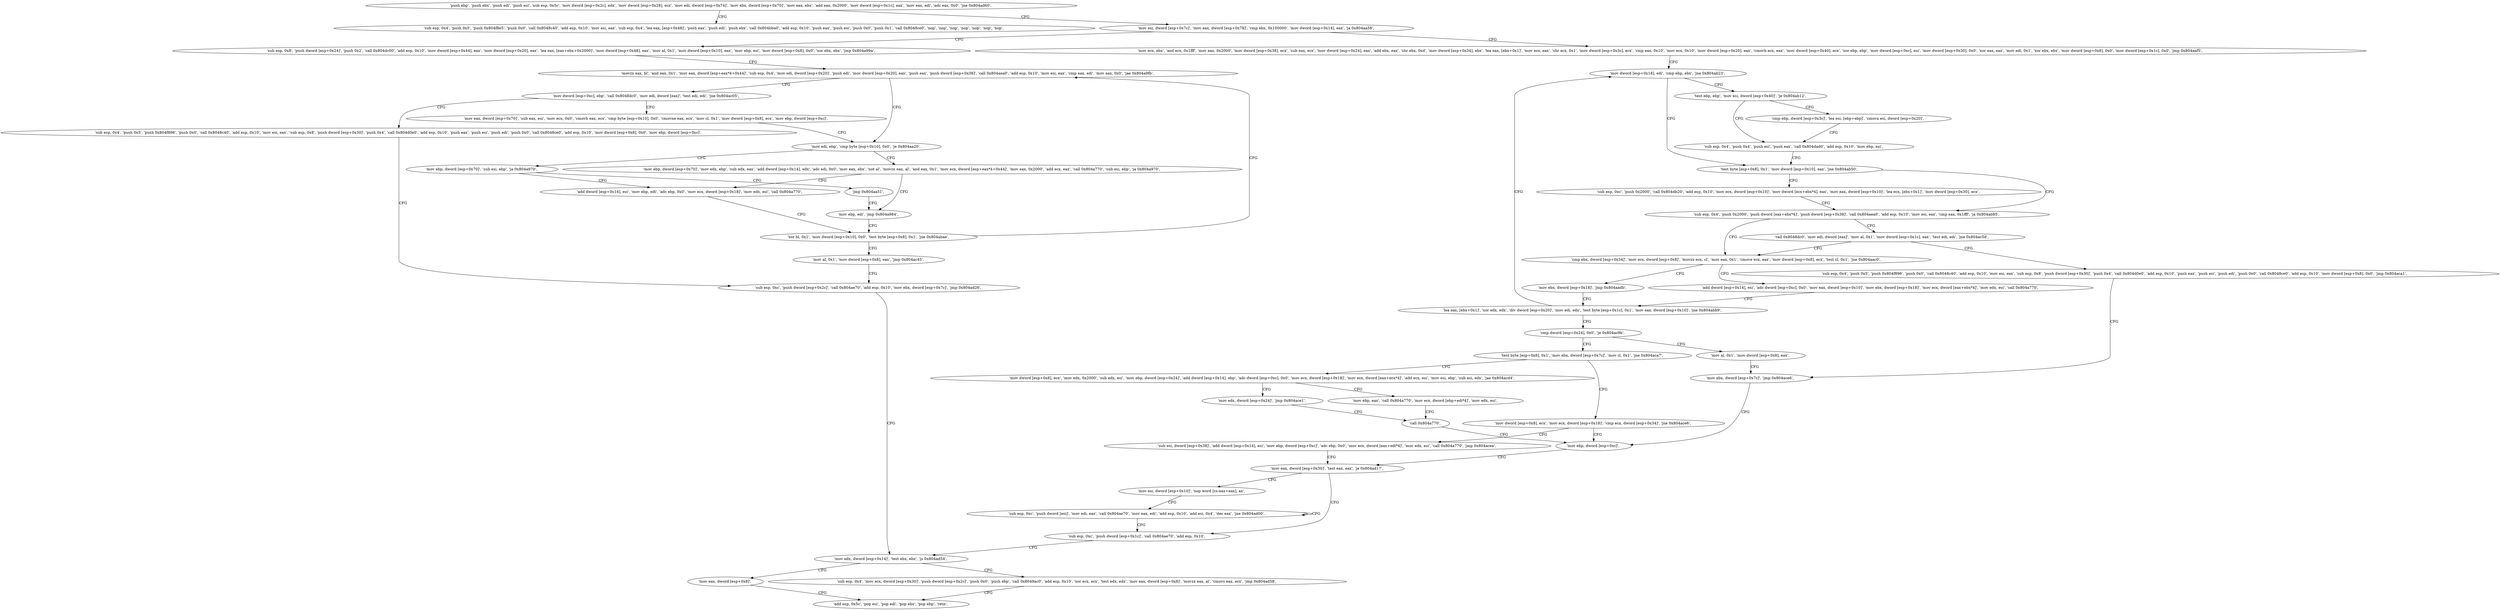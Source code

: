 digraph "func" {
"134523120" [label = "'push ebp', 'push ebx', 'push edi', 'push esi', 'sub esp, 0x5c', 'mov dword [esp+0x2c], edx', 'mov dword [esp+0x28], ecx', 'mov edi, dword [esp+0x74]', 'mov ebx, dword [esp+0x70]', 'mov eax, ebx', 'add eax, 0x2000', 'mov dword [esp+0x1c], eax', 'mov eax, edi', 'adc eax, 0x0', 'jne 0x804ad60', " ]
"134524256" [label = "'sub esp, 0x4', 'push 0x5', 'push 0x804f8e5', 'push 0x0', 'call 0x8048c40', 'add esp, 0x10', 'mov esi, eax', 'sub esp, 0x4', 'lea eax, [esp+0x48]', 'push eax', 'push edi', 'push ebx', 'call 0x804bba0', 'add esp, 0x10', 'push eax', 'push esi', 'push 0x0', 'push 0x1', 'call 0x8048ce0', 'nop', 'nop', 'nop', 'nop', 'nop', 'nop', 'nop', " ]
"134523165" [label = "'mov esi, dword [esp+0x7c]', 'mov eax, dword [esp+0x78]', 'cmp ebx, 0x100000', 'mov dword [esp+0x14], eax', 'ja 0x804aa58', " ]
"134523480" [label = "'mov ecx, ebx', 'and ecx, 0x1fff', 'mov eax, 0x2000', 'mov dword [esp+0x38], ecx', 'sub eax, ecx', 'mov dword [esp+0x24], eax', 'add ebx, eax', 'shr ebx, 0xd', 'mov dword [esp+0x34], ebx', 'lea eax, [ebx+0x1]', 'mov ecx, eax', 'shr ecx, 0x1', 'mov dword [esp+0x3c], ecx', 'cmp eax, 0x10', 'mov ecx, 0x10', 'mov dword [esp+0x20], eax', 'cmovb ecx, eax', 'mov dword [esp+0x40], ecx', 'xor ebp, ebp', 'mov dword [esp+0xc], esi', 'mov dword [esp+0x30], 0x0', 'xor eax, eax', 'mov edi, 0x1', 'xor ebx, ebx', 'mov dword [esp+0x8], 0x0', 'mov dword [esp+0x1c], 0x0', 'jmp 0x804aaf5', " ]
"134523189" [label = "'sub esp, 0x8', 'push dword [esp+0x24]', 'push 0x2', 'call 0x804dc00', 'add esp, 0x10', 'mov dword [esp+0x44], eax', 'mov dword [esp+0x20], eax', 'lea eax, [eax+ebx+0x2000]', 'mov dword [esp+0x48], eax', 'mov al, 0x1', 'mov dword [esp+0x10], eax', 'mov ebp, esi', 'mov dword [esp+0x8], 0x0', 'xor ebx, ebx', 'jmp 0x804a99a', " ]
"134523637" [label = "'mov dword [esp+0x18], edi', 'cmp ebp, ebx', 'jne 0x804ab23', " ]
"134523290" [label = "'movzx eax, bl', 'and eax, 0x1', 'mov eax, dword [esp+eax*4+0x44]', 'sub esp, 0x4', 'mov edi, dword [esp+0x20]', 'push edi', 'mov dword [esp+0x20], eax', 'push eax', 'push dword [esp+0x38]', 'call 0x804aea0', 'add esp, 0x10', 'mov esi, eax', 'cmp eax, edi', 'mov eax, 0x0', 'jae 0x804a9fb', " ]
"134523683" [label = "'test byte [esp+0x8], 0x1', 'mov dword [esp+0x10], eax', 'jne 0x804ab50', " ]
"134523645" [label = "'test ebp, ebp', 'mov esi, dword [esp+0x40]', 'je 0x804ab12', " ]
"134523387" [label = "'mov edi, ebp', 'cmp byte [esp+0x10], 0x0', 'je 0x804aa20', " ]
"134523336" [label = "'mov dword [esp+0xc], ebp', 'call 0x8048dc0', 'mov edi, dword [eax]', 'test edi, edi', 'jne 0x804ac05', " ]
"134523728" [label = "'sub esp, 0x4', 'push 0x2000', 'push dword [eax+ebx*4]', 'push dword [esp+0x38]', 'call 0x804aea0', 'add esp, 0x10', 'mov esi, eax', 'cmp eax, 0x1fff', 'ja 0x804ab85', " ]
"134523694" [label = "'sub esp, 0xc', 'push 0x2000', 'call 0x804db20', 'add esp, 0x10', 'mov ecx, dword [esp+0x10]', 'mov dword [ecx+ebx*4], eax', 'mov eax, dword [esp+0x10]', 'lea ecx, [ebx+0x1]', 'mov dword [esp+0x30], ecx', " ]
"134523666" [label = "'sub esp, 0x4', 'push 0x4', 'push esi', 'push eax', 'call 0x804dad0', 'add esp, 0x10', 'mov ebp, esi', " ]
"134523653" [label = "'cmp ebp, dword [esp+0x3c]', 'lea esi, [ebp+ebp]', 'cmova esi, dword [esp+0x20]', " ]
"134523424" [label = "'mov ebp, dword [esp+0x70]', 'mov edx, ebp', 'sub edx, eax', 'add dword [esp+0x14], edx', 'adc edi, 0x0', 'mov eax, ebx', 'not al', 'movzx eax, al', 'and eax, 0x1', 'mov ecx, dword [esp+eax*4+0x44]', 'mov eax, 0x2000', 'add ecx, eax', 'call 0x804a770', 'sub esi, ebp', 'ja 0x804a970', " ]
"134523396" [label = "'mov ebp, dword [esp+0x70]', 'sub esi, ebp', 'ja 0x804a970', " ]
"134523909" [label = "'sub esp, 0x4', 'push 0x5', 'push 0x804f896', 'push 0x0', 'call 0x8048c40', 'add esp, 0x10', 'mov esi, eax', 'sub esp, 0x8', 'push dword [esp+0x30]', 'push 0x4', 'call 0x804d0e0', 'add esp, 0x10', 'push eax', 'push esi', 'push edi', 'push 0x0', 'call 0x8048ce0', 'add esp, 0x10', 'mov dword [esp+0x8], 0x0', 'mov ebp, dword [esp+0xc]', " ]
"134523355" [label = "'mov eax, dword [esp+0x70]', 'sub eax, esi', 'mov ecx, 0x0', 'cmovb eax, ecx', 'cmp byte [esp+0x10], 0x0', 'cmovne eax, ecx', 'mov cl, 0x1', 'mov dword [esp+0x8], ecx', 'mov ebp, dword [esp+0xc]', " ]
"134523781" [label = "'cmp ebx, dword [esp+0x34]', 'mov ecx, dword [esp+0x8]', 'movzx ecx, cl', 'mov eax, 0x1', 'cmove ecx, eax', 'mov dword [esp+0x8], ecx', 'test cl, 0x1', 'jne 0x804aac0', " ]
"134523760" [label = "'call 0x8048dc0', 'mov edi, dword [eax]', 'mov al, 0x1', 'mov dword [esp+0x1c], eax', 'test edi, edi', 'jne 0x804ac5d', " ]
"134523248" [label = "'add dword [esp+0x14], esi', 'mov ebp, edi', 'adc ebp, 0x0', 'mov ecx, dword [esp+0x18]', 'mov edx, esi', 'call 0x804a770', " ]
"134523473" [label = "'mov ebp, edi', 'jmp 0x804a984', " ]
"134523408" [label = "'jmp 0x804aa51', " ]
"134523973" [label = "'sub esp, 0xc', 'push dword [esp+0x2c]', 'call 0x804ae70', 'add esp, 0x10', 'mov ebx, dword [esp+0x7c]', 'jmp 0x804ad26', " ]
"134523584" [label = "'add dword [esp+0x14], esi', 'adc dword [esp+0xc], 0x0', 'mov eax, dword [esp+0x10]', 'mov ebx, dword [esp+0x18]', 'mov ecx, dword [eax+ebx*4]', 'mov edx, esi', 'call 0x804a770', " ]
"134523813" [label = "'mov ebx, dword [esp+0x18]', 'jmp 0x804aadb', " ]
"134523997" [label = "'sub esp, 0x4', 'push 0x5', 'push 0x804f896', 'push 0x0', 'call 0x8048c40', 'add esp, 0x10', 'mov esi, eax', 'sub esp, 0x8', 'push dword [esp+0x30]', 'push 0x4', 'call 0x804d0e0', 'add esp, 0x10', 'push eax', 'push esi', 'push edi', 'push 0x0', 'call 0x8048ce0', 'add esp, 0x10', 'mov dword [esp+0x8], 0x0', 'jmp 0x804aca1', " ]
"134523268" [label = "'xor bl, 0x1', 'mov dword [esp+0x10], 0x0', 'test byte [esp+0x8], 0x1', 'jne 0x804abae', " ]
"134524198" [label = "'mov edx, dword [esp+0x14]', 'test ebx, ebx', 'js 0x804ad54', " ]
"134524244" [label = "'mov eax, dword [esp+0x8]', " ]
"134524206" [label = "'sub esp, 0x4', 'mov ecx, dword [esp+0x30]', 'push dword [esp+0x2c]', 'push 0x0', 'push ebp', 'call 0x8049ac0', 'add esp, 0x10', 'xor ecx, ecx', 'test edx, edx', 'mov eax, dword [esp+0x8]', 'movzx eax, al', 'cmovs eax, ecx', 'jmp 0x804ad58', " ]
"134523611" [label = "'lea eax, [ebx+0x1]', 'xor edx, edx', 'div dword [esp+0x20]', 'mov edi, edx', 'test byte [esp+0x1c], 0x1', 'mov eax, dword [esp+0x10]', 'jne 0x804abb9', " ]
"134524065" [label = "'mov ebx, dword [esp+0x7c]', 'jmp 0x804ace6', " ]
"134523822" [label = "'mov al, 0x1', 'mov dword [esp+0x8], eax', 'jmp 0x804ac45', " ]
"134524248" [label = "'add esp, 0x5c', 'pop esi', 'pop edi', 'pop ebx', 'pop ebp', 'retn', " ]
"134523833" [label = "'cmp dword [esp+0x24], 0x0', 'je 0x804ac9b', " ]
"134524059" [label = "'mov al, 0x1', 'mov dword [esp+0x8], eax', " ]
"134523844" [label = "'test byte [esp+0x8], 0x1', 'mov ebx, dword [esp+0x7c]', 'mov cl, 0x1', 'jne 0x804aca7', " ]
"134524134" [label = "'mov ebp, dword [esp+0xc]', " ]
"134524071" [label = "'mov dword [esp+0x8], ecx', 'mov edx, 0x2000', 'sub edx, esi', 'mov ebp, dword [esp+0x24]', 'add dword [esp+0x14], ebp', 'adc dword [esp+0xc], 0x0', 'mov ecx, dword [esp+0x18]', 'mov ecx, dword [eax+ecx*4]', 'add ecx, esi', 'mov esi, ebp', 'sub esi, edx', 'jae 0x804acd4', " ]
"134523861" [label = "'mov dword [esp+0x8], ecx', 'mov ecx, dword [esp+0x18]', 'cmp ecx, dword [esp+0x34]', 'jne 0x804ace6', " ]
"134524138" [label = "'mov eax, dword [esp+0x30]', 'test eax, eax', 'je 0x804ad17', " ]
"134524116" [label = "'mov ebp, eax', 'call 0x804a770', 'mov ecx, dword [ebp+edi*4]', 'mov edx, esi', " ]
"134524110" [label = "'mov edx, dword [esp+0x24]', 'jmp 0x804ace1', " ]
"134523879" [label = "'sub esi, dword [esp+0x38]', 'add dword [esp+0x14], esi', 'mov ebp, dword [esp+0xc]', 'adc ebp, 0x0', 'mov ecx, dword [eax+edi*4]', 'mov edx, esi', 'call 0x804a770', 'jmp 0x804acea', " ]
"134524183" [label = "'sub esp, 0xc', 'push dword [esp+0x1c]', 'call 0x804ae70', 'add esp, 0x10', " ]
"134524146" [label = "'mov esi, dword [esp+0x10]', 'nop word [cs:eax+eax], ax', " ]
"134524160" [label = "'sub esp, 0xc', 'push dword [esi]', 'mov edi, eax', 'call 0x804ae70', 'mov eax, edi', 'add esp, 0x10', 'add esi, 0x4', 'dec eax', 'jne 0x804ad00', " ]
"134524129" [label = "'call 0x804a770', " ]
"134523120" -> "134524256" [ label = "CFG" ]
"134523120" -> "134523165" [ label = "CFG" ]
"134523165" -> "134523480" [ label = "CFG" ]
"134523165" -> "134523189" [ label = "CFG" ]
"134523480" -> "134523637" [ label = "CFG" ]
"134523189" -> "134523290" [ label = "CFG" ]
"134523637" -> "134523683" [ label = "CFG" ]
"134523637" -> "134523645" [ label = "CFG" ]
"134523290" -> "134523387" [ label = "CFG" ]
"134523290" -> "134523336" [ label = "CFG" ]
"134523683" -> "134523728" [ label = "CFG" ]
"134523683" -> "134523694" [ label = "CFG" ]
"134523645" -> "134523666" [ label = "CFG" ]
"134523645" -> "134523653" [ label = "CFG" ]
"134523387" -> "134523424" [ label = "CFG" ]
"134523387" -> "134523396" [ label = "CFG" ]
"134523336" -> "134523909" [ label = "CFG" ]
"134523336" -> "134523355" [ label = "CFG" ]
"134523728" -> "134523781" [ label = "CFG" ]
"134523728" -> "134523760" [ label = "CFG" ]
"134523694" -> "134523728" [ label = "CFG" ]
"134523666" -> "134523683" [ label = "CFG" ]
"134523653" -> "134523666" [ label = "CFG" ]
"134523424" -> "134523248" [ label = "CFG" ]
"134523424" -> "134523473" [ label = "CFG" ]
"134523396" -> "134523248" [ label = "CFG" ]
"134523396" -> "134523408" [ label = "CFG" ]
"134523909" -> "134523973" [ label = "CFG" ]
"134523355" -> "134523387" [ label = "CFG" ]
"134523781" -> "134523584" [ label = "CFG" ]
"134523781" -> "134523813" [ label = "CFG" ]
"134523760" -> "134523997" [ label = "CFG" ]
"134523760" -> "134523781" [ label = "CFG" ]
"134523248" -> "134523268" [ label = "CFG" ]
"134523473" -> "134523268" [ label = "CFG" ]
"134523408" -> "134523473" [ label = "CFG" ]
"134523973" -> "134524198" [ label = "CFG" ]
"134523584" -> "134523611" [ label = "CFG" ]
"134523813" -> "134523611" [ label = "CFG" ]
"134523997" -> "134524065" [ label = "CFG" ]
"134523268" -> "134523822" [ label = "CFG" ]
"134523268" -> "134523290" [ label = "CFG" ]
"134524198" -> "134524244" [ label = "CFG" ]
"134524198" -> "134524206" [ label = "CFG" ]
"134524244" -> "134524248" [ label = "CFG" ]
"134524206" -> "134524248" [ label = "CFG" ]
"134523611" -> "134523833" [ label = "CFG" ]
"134523611" -> "134523637" [ label = "CFG" ]
"134524065" -> "134524134" [ label = "CFG" ]
"134523822" -> "134523973" [ label = "CFG" ]
"134523833" -> "134524059" [ label = "CFG" ]
"134523833" -> "134523844" [ label = "CFG" ]
"134524059" -> "134524065" [ label = "CFG" ]
"134523844" -> "134524071" [ label = "CFG" ]
"134523844" -> "134523861" [ label = "CFG" ]
"134524134" -> "134524138" [ label = "CFG" ]
"134524071" -> "134524116" [ label = "CFG" ]
"134524071" -> "134524110" [ label = "CFG" ]
"134523861" -> "134524134" [ label = "CFG" ]
"134523861" -> "134523879" [ label = "CFG" ]
"134524138" -> "134524183" [ label = "CFG" ]
"134524138" -> "134524146" [ label = "CFG" ]
"134524116" -> "134524129" [ label = "CFG" ]
"134524110" -> "134524129" [ label = "CFG" ]
"134523879" -> "134524138" [ label = "CFG" ]
"134524183" -> "134524198" [ label = "CFG" ]
"134524146" -> "134524160" [ label = "CFG" ]
"134524160" -> "134524160" [ label = "CFG" ]
"134524160" -> "134524183" [ label = "CFG" ]
"134524129" -> "134524134" [ label = "CFG" ]
}
